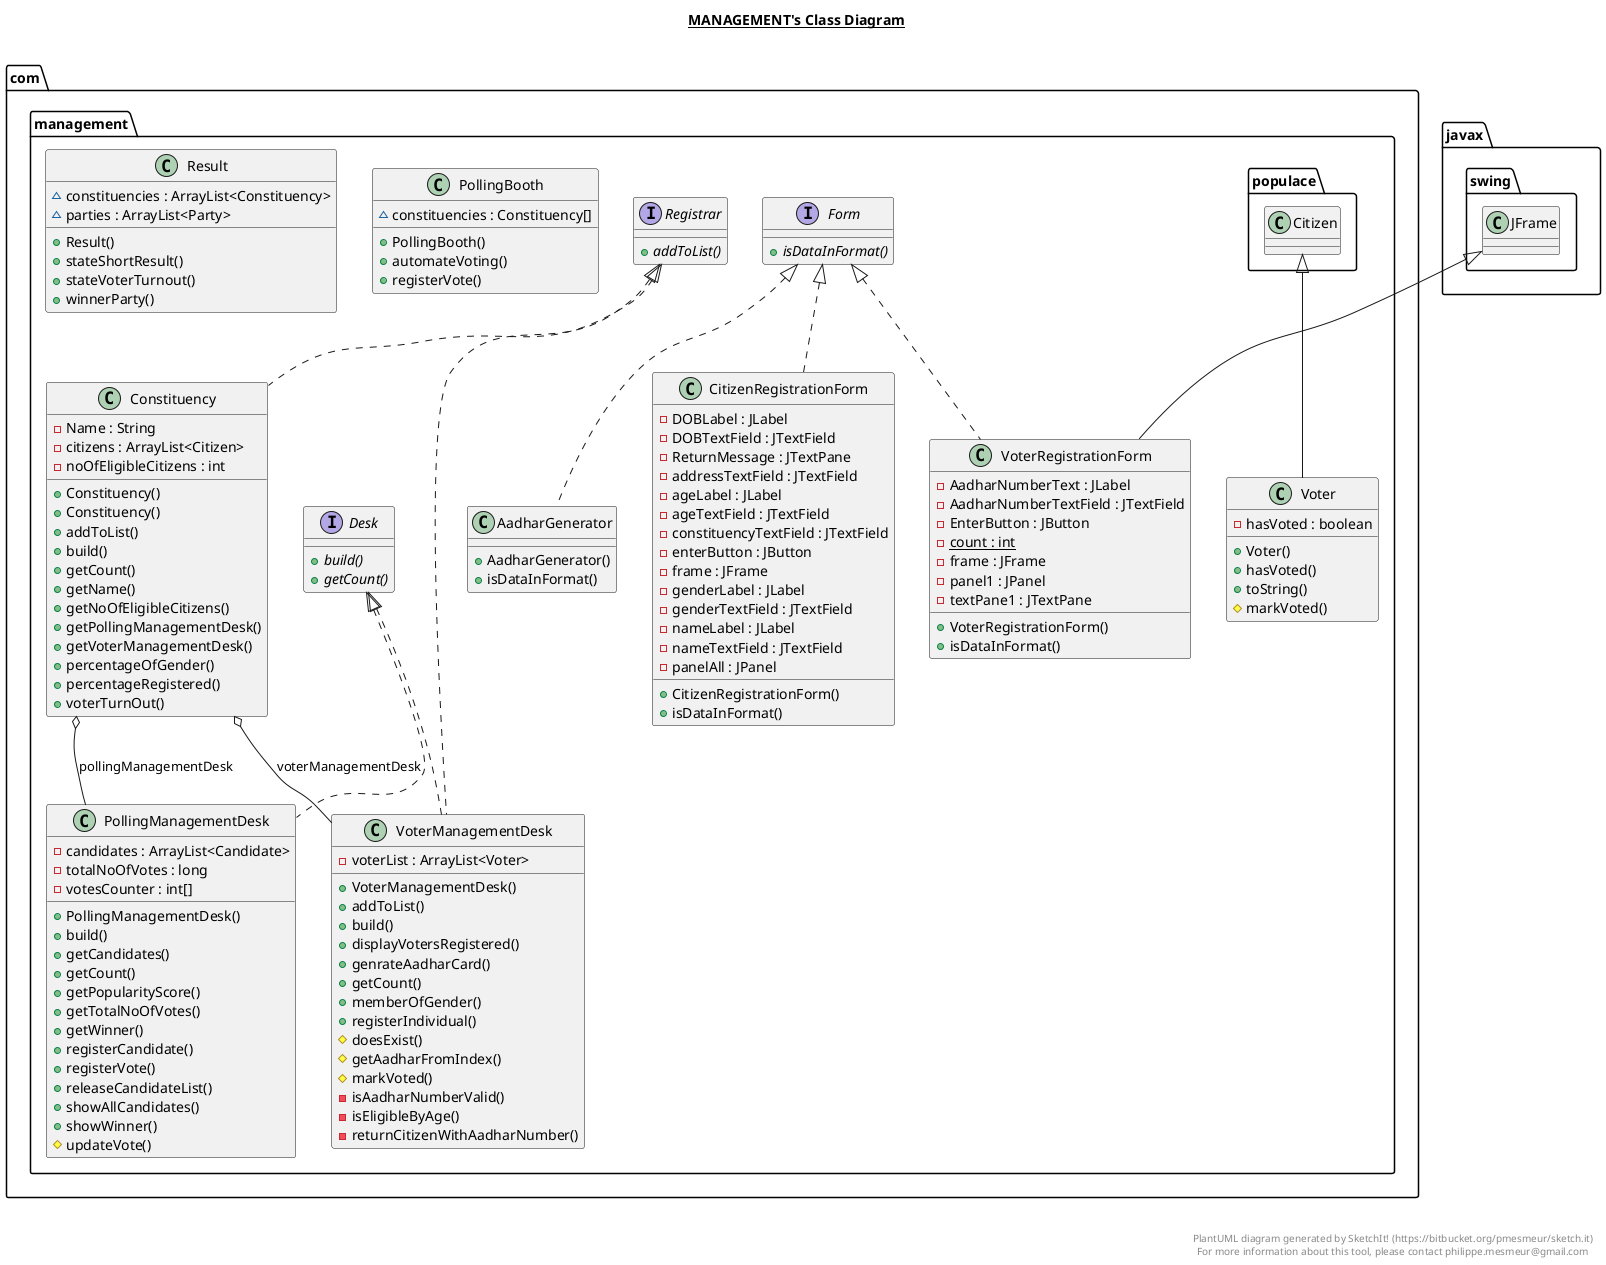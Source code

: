 @startuml

title __MANAGEMENT's Class Diagram__\n

  namespace com.management {
    class com.management.AadharGenerator {
        + AadharGenerator()
        + isDataInFormat()
    }
  }
  

  namespace com.management {
    class com.management.CitizenRegistrationForm {
        - DOBLabel : JLabel
        - DOBTextField : JTextField
        - ReturnMessage : JTextPane
        - addressTextField : JTextField
        - ageLabel : JLabel
        - ageTextField : JTextField
        - constituencyTextField : JTextField
        - enterButton : JButton
        - frame : JFrame
        - genderLabel : JLabel
        - genderTextField : JTextField
        - nameLabel : JLabel
        - nameTextField : JTextField
        - panelAll : JPanel
        + CitizenRegistrationForm()
        + isDataInFormat()
    }
  }
  

  namespace com.management {
    class com.management.Constituency {
        - Name : String
        - citizens : ArrayList<Citizen>
        - noOfEligibleCitizens : int
        + Constituency()
        + Constituency()
        + addToList()
        + build()
        + getCount()
        + getName()
        + getNoOfEligibleCitizens()
        + getPollingManagementDesk()
        + getVoterManagementDesk()
        + percentageOfGender()
        + percentageRegistered()
        + voterTurnOut()
    }
  }
  

  namespace com.management {
    interface com.management.Desk {
        {abstract} + build()
        {abstract} + getCount()
    }
  }
  

  namespace com.management {
    interface com.management.Form {
        {abstract} + isDataInFormat()
    }
  }
  

  namespace com.management {
    class com.management.PollingBooth {
        ~ constituencies : Constituency[]
        + PollingBooth()
        + automateVoting()
        + registerVote()
    }
  }
  

  namespace com.management {
    class com.management.PollingManagementDesk {
        - candidates : ArrayList<Candidate>
        - totalNoOfVotes : long
        - votesCounter : int[]
        + PollingManagementDesk()
        + build()
        + getCandidates()
        + getCount()
        + getPopularityScore()
        + getTotalNoOfVotes()
        + getWinner()
        + registerCandidate()
        + registerVote()
        + releaseCandidateList()
        + showAllCandidates()
        + showWinner()
        # updateVote()
    }
  }
  

  namespace com.management {
    interface com.management.Registrar {
        {abstract} + addToList()
    }
  }
  

  namespace com.management {
    class com.management.Result {
        ~ constituencies : ArrayList<Constituency>
        ~ parties : ArrayList<Party>
        + Result()
        + stateShortResult()
        + stateVoterTurnout()
        + winnerParty()
    }
  }
  

  namespace com.management {
    class com.management.Voter {
        - hasVoted : boolean
        + Voter()
        + hasVoted()
        + toString()
        # markVoted()
    }
  }
  

  namespace com.management {
    class com.management.VoterManagementDesk {
        - voterList : ArrayList<Voter>
        + VoterManagementDesk()
        + addToList()
        + build()
        + displayVotersRegistered()
        + genrateAadharCard()
        + getCount()
        + memberOfGender()
        + registerIndividual()
        # doesExist()
        # getAadharFromIndex()
        # markVoted()
        - isAadharNumberValid()
        - isEligibleByAge()
        - returnCitizenWithAadharNumber()
    }
  }
  

  namespace com.management {
    class com.management.VoterRegistrationForm {
        - AadharNumberText : JLabel
        - AadharNumberTextField : JTextField
        - EnterButton : JButton
        {static} - count : int
        - frame : JFrame
        - panel1 : JPanel
        - textPane1 : JTextPane
        + VoterRegistrationForm()
        + isDataInFormat()
    }
  }
  

  com.management.AadharGenerator .up.|> com.management.Form
  com.management.CitizenRegistrationForm .up.|> com.management.Form
  com.management.Constituency .up.|> com.management.Registrar
  com.management.Constituency o-- com.management.PollingManagementDesk : pollingManagementDesk
  com.management.Constituency o-- com.management.VoterManagementDesk : voterManagementDesk
  com.management.PollingManagementDesk .up.|> com.management.Desk
  com.management.Voter -up-|> com.management.populace.Citizen
  com.management.VoterManagementDesk .up.|> com.management.Desk
  com.management.VoterManagementDesk .up.|> com.management.Registrar
  com.management.VoterRegistrationForm .up.|> com.management.Form
  com.management.VoterRegistrationForm -up-|> javax.swing.JFrame


right footer


PlantUML diagram generated by SketchIt! (https://bitbucket.org/pmesmeur/sketch.it)
For more information about this tool, please contact philippe.mesmeur@gmail.com
endfooter

@enduml
